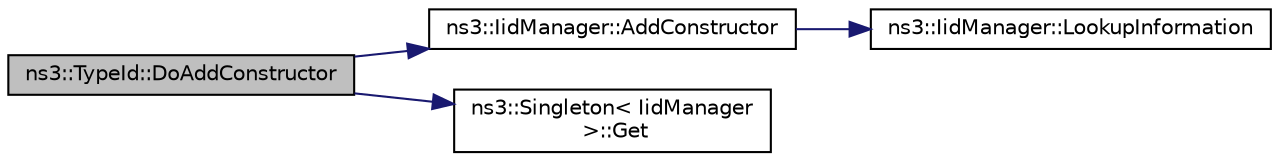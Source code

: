 digraph "ns3::TypeId::DoAddConstructor"
{
 // LATEX_PDF_SIZE
  edge [fontname="Helvetica",fontsize="10",labelfontname="Helvetica",labelfontsize="10"];
  node [fontname="Helvetica",fontsize="10",shape=record];
  rankdir="LR";
  Node1 [label="ns3::TypeId::DoAddConstructor",height=0.2,width=0.4,color="black", fillcolor="grey75", style="filled", fontcolor="black",tooltip="Implementation for AddConstructor()."];
  Node1 -> Node2 [color="midnightblue",fontsize="10",style="solid",fontname="Helvetica"];
  Node2 [label="ns3::IidManager::AddConstructor",height=0.2,width=0.4,color="black", fillcolor="white", style="filled",URL="$classns3_1_1_iid_manager.html#a6073021a59ff1150ab155230c52c5b98",tooltip="Add a constructor Callback to this type id."];
  Node2 -> Node3 [color="midnightblue",fontsize="10",style="solid",fontname="Helvetica"];
  Node3 [label="ns3::IidManager::LookupInformation",height=0.2,width=0.4,color="black", fillcolor="white", style="filled",URL="$classns3_1_1_iid_manager.html#a84af06b798b21fa700469a3ac5f65f3f",tooltip="Retrieve the information record for a type."];
  Node1 -> Node4 [color="midnightblue",fontsize="10",style="solid",fontname="Helvetica"];
  Node4 [label="ns3::Singleton\< IidManager\l \>::Get",height=0.2,width=0.4,color="black", fillcolor="white", style="filled",URL="$classns3_1_1_singleton.html#a80a2cd3c25a27ea72add7a9f7a141ffa",tooltip="Get a pointer to the singleton instance."];
}
